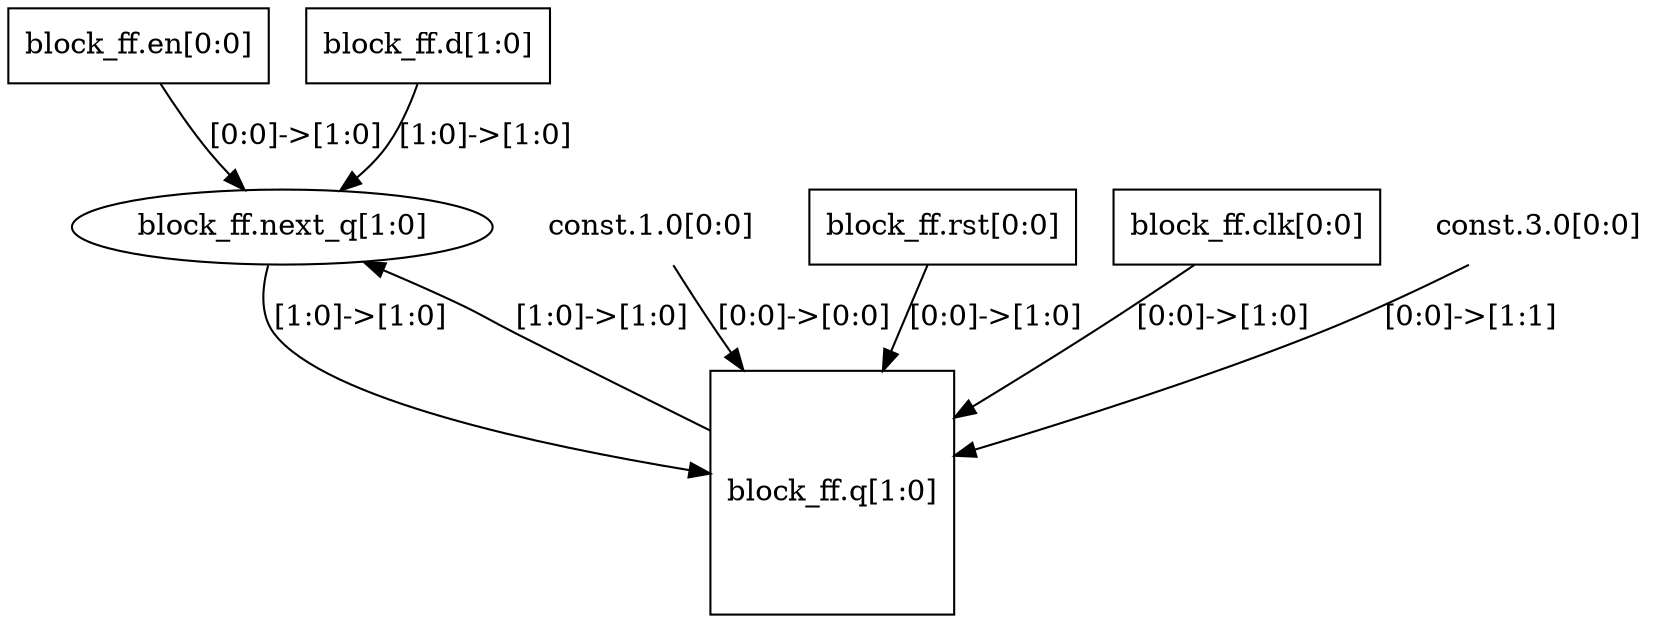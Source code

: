 digraph G {
	"block_ff.en" -> "block_ff.next_q"[label="[0:0]->[1:0]"];
	"block_ff.q" -> "block_ff.next_q"[label="[1:0]->[1:0]"];
	"block_ff.d" -> "block_ff.next_q"[label="[1:0]->[1:0]"];
	"const.1.0" [shape=none, label="const.1.0[0:0]"];
	"const.1.0" -> "block_ff.q"[label="[0:0]->[0:0]"];
	"block_ff.rst" -> "block_ff.q"[label="[0:0]->[1:0]"];
	"block_ff.clk" -> "block_ff.q"[label="[0:0]->[1:0]"];
	"const.3.0" [shape=none, label="const.3.0[0:0]"];
	"const.3.0" -> "block_ff.q"[label="[0:0]->[1:1]"];
	"block_ff.next_q" -> "block_ff.q"[label="[1:0]->[1:0]"];
	"block_ff.clk" [shape=rectangle, label="block_ff.clk[0:0]"];
	"block_ff.d" [shape=rectangle, label="block_ff.d[1:0]"];
	"block_ff.en" [shape=rectangle, label="block_ff.en[0:0]"];
	"block_ff.next_q" [shape=ellipse, label="block_ff.next_q[1:0]"];
	"block_ff.q" [shape=square, label="block_ff.q[1:0]"];
	"block_ff.rst" [shape=rectangle, label="block_ff.rst[0:0]"];
}
